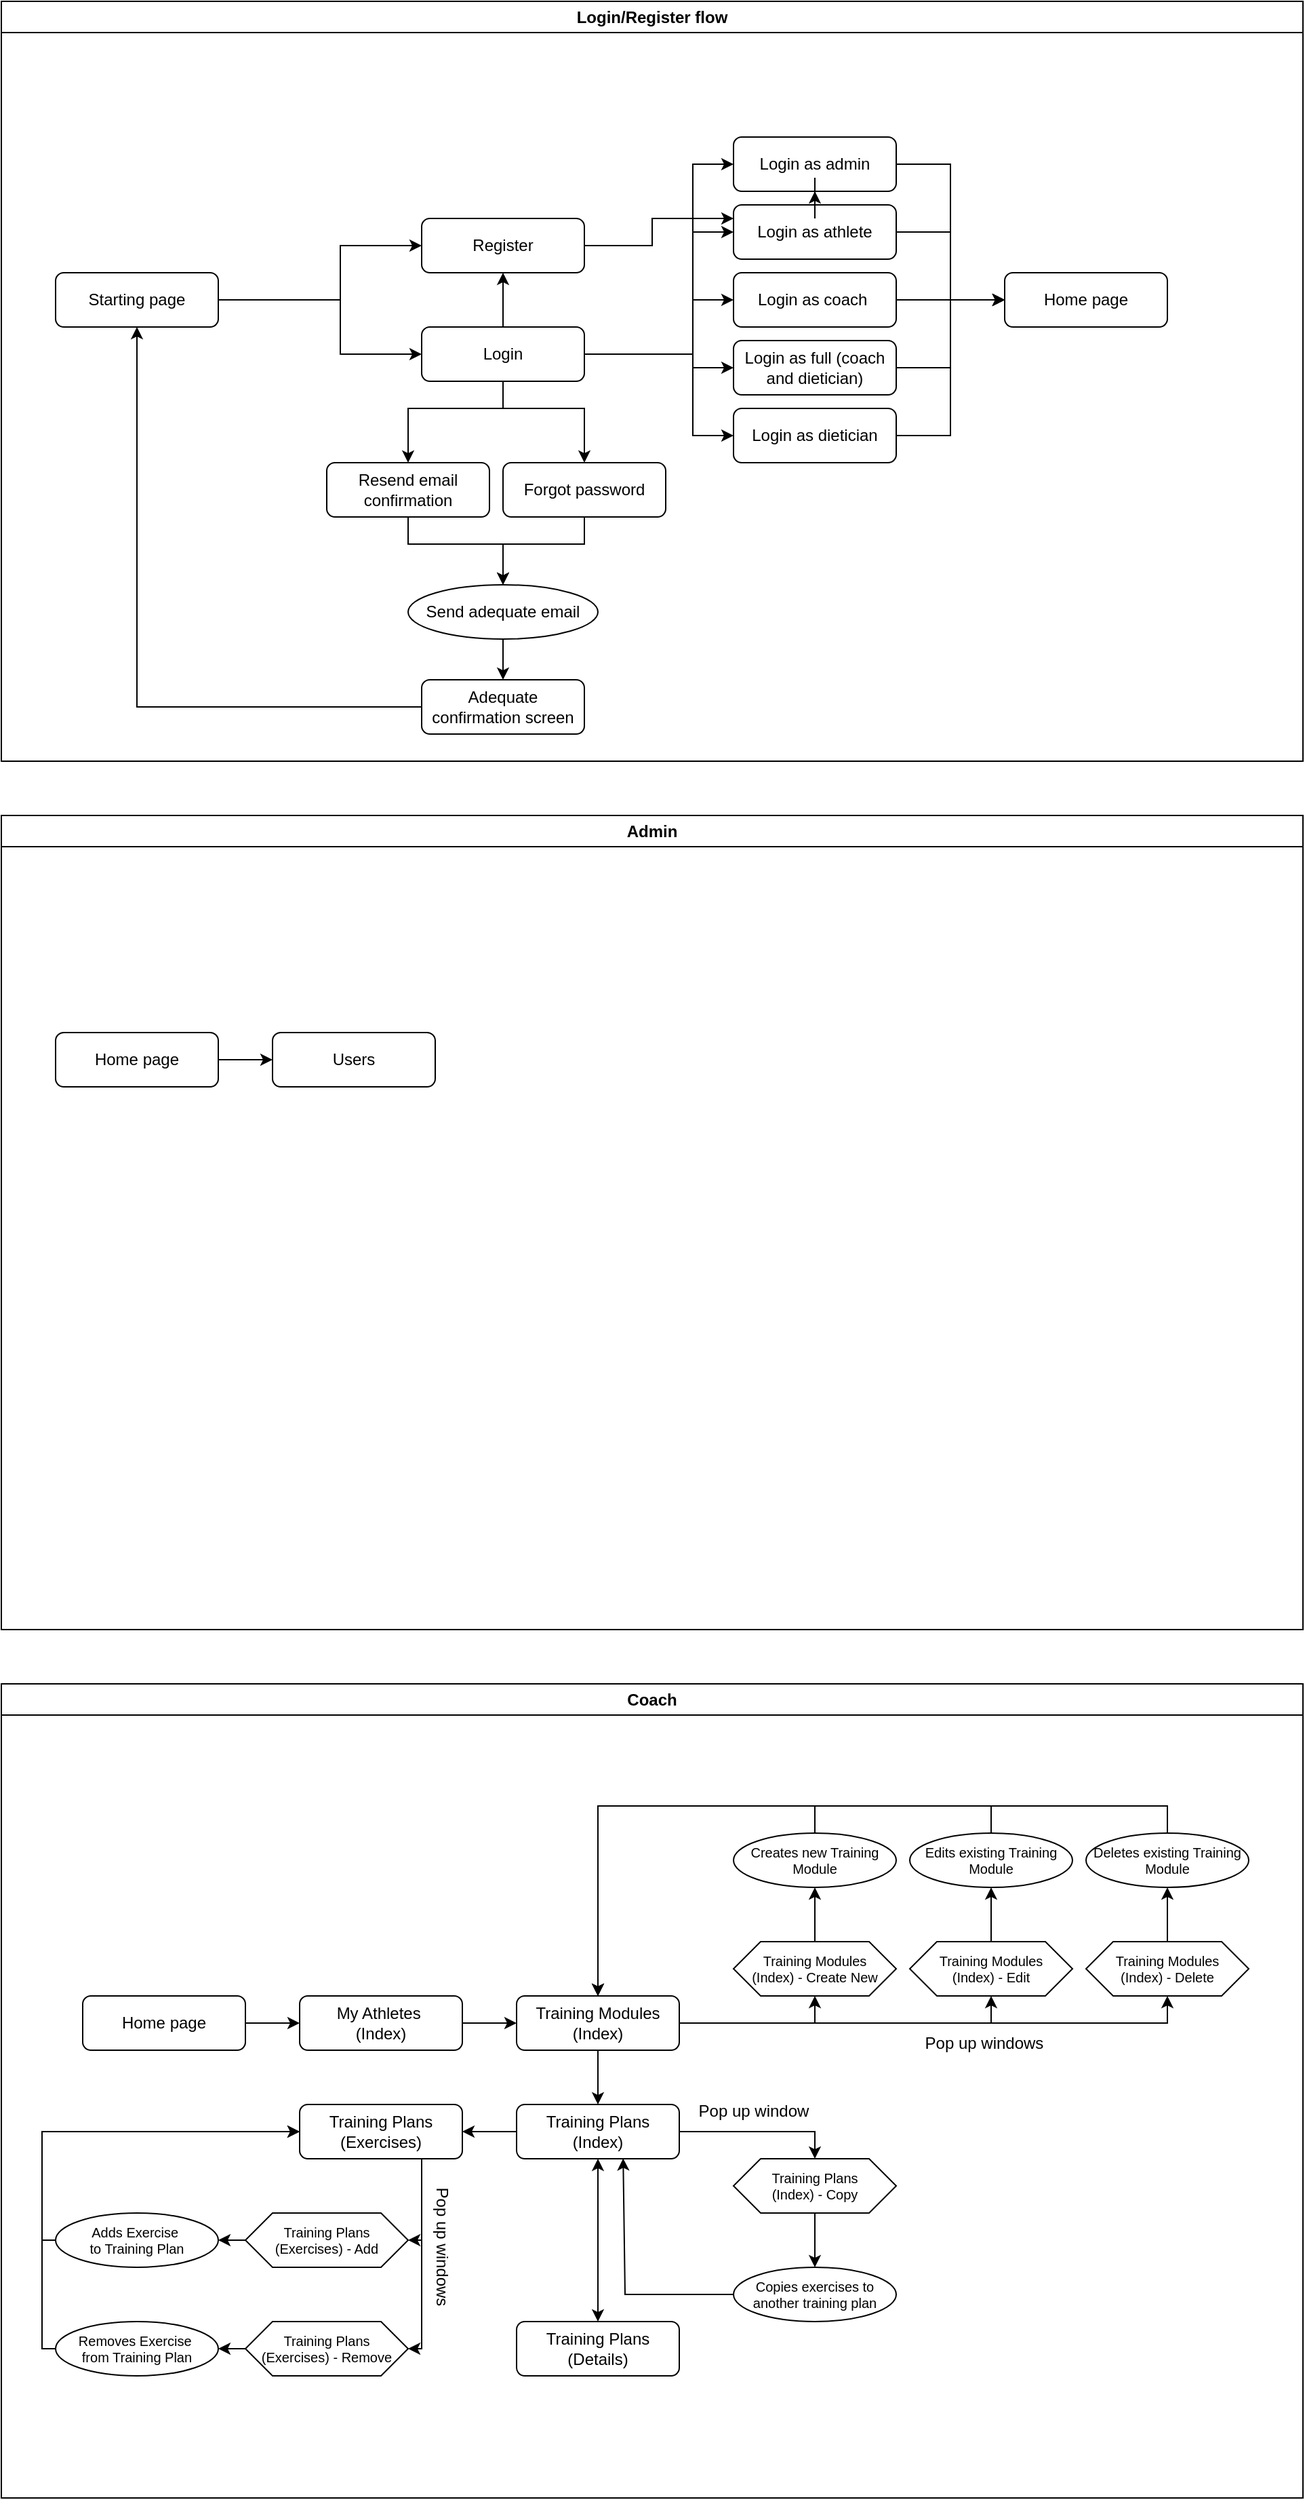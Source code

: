<mxfile version="24.7.16">
  <diagram name="Page-1" id="18QPKGjvQZBAcF_XZ2AR">
    <mxGraphModel dx="2097" dy="2842" grid="1" gridSize="10" guides="1" tooltips="1" connect="1" arrows="1" fold="1" page="1" pageScale="1" pageWidth="850" pageHeight="1100" math="0" shadow="0">
      <root>
        <mxCell id="0" />
        <mxCell id="1" parent="0" />
        <mxCell id="izD9zCOAXTGJAPc0Cjla-5" value="Login as coach&amp;nbsp;" style="rounded=1;whiteSpace=wrap;html=1;" parent="1" vertex="1">
          <mxGeometry x="380" y="-1240" width="120" height="40" as="geometry" />
        </mxCell>
        <mxCell id="izD9zCOAXTGJAPc0Cjla-11" value="" style="endArrow=classic;html=1;rounded=0;entryX=0;entryY=0.5;entryDx=0;entryDy=0;" parent="1" target="izD9zCOAXTGJAPc0Cjla-4" edge="1">
          <mxGeometry width="50" height="50" relative="1" as="geometry">
            <mxPoint x="270" y="-1180" as="sourcePoint" />
            <mxPoint x="390" y="-1200" as="targetPoint" />
            <Array as="points">
              <mxPoint x="350" y="-1180" />
              <mxPoint x="350" y="-1270" />
            </Array>
          </mxGeometry>
        </mxCell>
        <mxCell id="izD9zCOAXTGJAPc0Cjla-12" value="" style="endArrow=classic;html=1;rounded=0;entryX=0;entryY=0.5;entryDx=0;entryDy=0;exitX=1;exitY=0.5;exitDx=0;exitDy=0;" parent="1" source="izD9zCOAXTGJAPc0Cjla-2" target="izD9zCOAXTGJAPc0Cjla-5" edge="1">
          <mxGeometry width="50" height="50" relative="1" as="geometry">
            <mxPoint x="330" y="-1220" as="sourcePoint" />
            <mxPoint x="390" y="-1180" as="targetPoint" />
            <Array as="points">
              <mxPoint x="350" y="-1180" />
              <mxPoint x="350" y="-1220" />
            </Array>
          </mxGeometry>
        </mxCell>
        <mxCell id="izD9zCOAXTGJAPc0Cjla-22" value="Home page" style="rounded=1;whiteSpace=wrap;html=1;" parent="1" vertex="1">
          <mxGeometry x="580" y="-1240" width="120" height="40" as="geometry" />
        </mxCell>
        <mxCell id="izD9zCOAXTGJAPc0Cjla-23" value="" style="endArrow=classic;html=1;rounded=0;exitX=1;exitY=0.5;exitDx=0;exitDy=0;entryX=0;entryY=0.5;entryDx=0;entryDy=0;" parent="1" source="izD9zCOAXTGJAPc0Cjla-8" target="izD9zCOAXTGJAPc0Cjla-22" edge="1">
          <mxGeometry width="50" height="50" relative="1" as="geometry">
            <mxPoint x="560" y="-1280" as="sourcePoint" />
            <mxPoint x="610" y="-1330" as="targetPoint" />
            <Array as="points">
              <mxPoint x="540" y="-1320" />
              <mxPoint x="540" y="-1220" />
            </Array>
          </mxGeometry>
        </mxCell>
        <mxCell id="izD9zCOAXTGJAPc0Cjla-24" value="" style="endArrow=classic;html=1;rounded=0;exitX=1;exitY=0.5;exitDx=0;exitDy=0;entryX=0;entryY=0.5;entryDx=0;entryDy=0;" parent="1" source="izD9zCOAXTGJAPc0Cjla-4" target="izD9zCOAXTGJAPc0Cjla-22" edge="1">
          <mxGeometry width="50" height="50" relative="1" as="geometry">
            <mxPoint x="510" y="-1360" as="sourcePoint" />
            <mxPoint x="590" y="-1220" as="targetPoint" />
            <Array as="points">
              <mxPoint x="540" y="-1270" />
              <mxPoint x="540" y="-1220" />
            </Array>
          </mxGeometry>
        </mxCell>
        <mxCell id="izD9zCOAXTGJAPc0Cjla-25" value="" style="endArrow=classic;html=1;rounded=0;exitX=1;exitY=0.5;exitDx=0;exitDy=0;" parent="1" source="izD9zCOAXTGJAPc0Cjla-5" edge="1">
          <mxGeometry width="50" height="50" relative="1" as="geometry">
            <mxPoint x="510" y="-1290" as="sourcePoint" />
            <mxPoint x="580" y="-1220" as="targetPoint" />
            <Array as="points">
              <mxPoint x="540" y="-1220" />
            </Array>
          </mxGeometry>
        </mxCell>
        <mxCell id="izD9zCOAXTGJAPc0Cjla-26" value="" style="endArrow=classic;html=1;rounded=0;exitX=1;exitY=0.5;exitDx=0;exitDy=0;entryX=0;entryY=0.5;entryDx=0;entryDy=0;" parent="1" source="izD9zCOAXTGJAPc0Cjla-6" target="izD9zCOAXTGJAPc0Cjla-22" edge="1">
          <mxGeometry width="50" height="50" relative="1" as="geometry">
            <mxPoint x="580" y="-1110" as="sourcePoint" />
            <mxPoint x="630" y="-1160" as="targetPoint" />
            <Array as="points">
              <mxPoint x="540" y="-1170" />
              <mxPoint x="540" y="-1220" />
            </Array>
          </mxGeometry>
        </mxCell>
        <mxCell id="izD9zCOAXTGJAPc0Cjla-27" value="" style="endArrow=classic;html=1;rounded=0;exitX=1;exitY=0.5;exitDx=0;exitDy=0;entryX=0;entryY=0.5;entryDx=0;entryDy=0;" parent="1" source="izD9zCOAXTGJAPc0Cjla-7" target="izD9zCOAXTGJAPc0Cjla-22" edge="1">
          <mxGeometry width="50" height="50" relative="1" as="geometry">
            <mxPoint x="550" y="-1060" as="sourcePoint" />
            <mxPoint x="600" y="-1110" as="targetPoint" />
            <Array as="points">
              <mxPoint x="540" y="-1120" />
              <mxPoint x="540" y="-1220" />
            </Array>
          </mxGeometry>
        </mxCell>
        <mxCell id="izD9zCOAXTGJAPc0Cjla-31" value="Forgot password" style="rounded=1;whiteSpace=wrap;html=1;" parent="1" vertex="1">
          <mxGeometry x="210" y="-1100" width="120" height="40" as="geometry" />
        </mxCell>
        <mxCell id="izD9zCOAXTGJAPc0Cjla-33" value="Resend email confirmation" style="rounded=1;whiteSpace=wrap;html=1;" parent="1" vertex="1">
          <mxGeometry x="80" y="-1100" width="120" height="40" as="geometry" />
        </mxCell>
        <mxCell id="izD9zCOAXTGJAPc0Cjla-35" value="" style="endArrow=classic;html=1;rounded=0;exitX=0.5;exitY=1;exitDx=0;exitDy=0;entryX=0.5;entryY=0;entryDx=0;entryDy=0;" parent="1" source="izD9zCOAXTGJAPc0Cjla-2" target="izD9zCOAXTGJAPc0Cjla-31" edge="1">
          <mxGeometry width="50" height="50" relative="1" as="geometry">
            <mxPoint x="210" y="-1090" as="sourcePoint" />
            <mxPoint x="260" y="-1140" as="targetPoint" />
            <Array as="points">
              <mxPoint x="210" y="-1140" />
              <mxPoint x="270" y="-1140" />
            </Array>
          </mxGeometry>
        </mxCell>
        <mxCell id="izD9zCOAXTGJAPc0Cjla-36" value="" style="endArrow=classic;html=1;rounded=0;entryX=0.5;entryY=0;entryDx=0;entryDy=0;exitX=0.5;exitY=1;exitDx=0;exitDy=0;" parent="1" source="izD9zCOAXTGJAPc0Cjla-2" target="izD9zCOAXTGJAPc0Cjla-33" edge="1">
          <mxGeometry width="50" height="50" relative="1" as="geometry">
            <mxPoint x="240" y="-1170" as="sourcePoint" />
            <mxPoint x="210" y="-1160" as="targetPoint" />
            <Array as="points">
              <mxPoint x="210" y="-1140" />
              <mxPoint x="140" y="-1140" />
            </Array>
          </mxGeometry>
        </mxCell>
        <mxCell id="izD9zCOAXTGJAPc0Cjla-38" value="" style="endArrow=classic;html=1;rounded=0;exitX=0.5;exitY=1;exitDx=0;exitDy=0;entryX=0.5;entryY=0;entryDx=0;entryDy=0;" parent="1" source="izD9zCOAXTGJAPc0Cjla-31" target="izD9zCOAXTGJAPc0Cjla-43" edge="1">
          <mxGeometry width="50" height="50" relative="1" as="geometry">
            <mxPoint x="200" y="-1010" as="sourcePoint" />
            <mxPoint x="250" y="-1060" as="targetPoint" />
            <Array as="points">
              <mxPoint x="270" y="-1040" />
              <mxPoint x="210" y="-1040" />
            </Array>
          </mxGeometry>
        </mxCell>
        <mxCell id="izD9zCOAXTGJAPc0Cjla-39" value="" style="endArrow=classic;html=1;rounded=0;exitX=0.5;exitY=1;exitDx=0;exitDy=0;entryX=0.5;entryY=0;entryDx=0;entryDy=0;" parent="1" source="izD9zCOAXTGJAPc0Cjla-33" target="izD9zCOAXTGJAPc0Cjla-43" edge="1">
          <mxGeometry width="50" height="50" relative="1" as="geometry">
            <mxPoint x="70" y="-960" as="sourcePoint" />
            <mxPoint x="120" y="-1010" as="targetPoint" />
            <Array as="points">
              <mxPoint x="140" y="-1040" />
              <mxPoint x="210" y="-1040" />
            </Array>
          </mxGeometry>
        </mxCell>
        <mxCell id="izD9zCOAXTGJAPc0Cjla-41" value="Login/Register flow" style="swimlane;whiteSpace=wrap;html=1;" parent="1" vertex="1">
          <mxGeometry x="-160" y="-1440" width="960" height="560" as="geometry" />
        </mxCell>
        <mxCell id="izD9zCOAXTGJAPc0Cjla-43" value="Send adequate email" style="ellipse;whiteSpace=wrap;html=1;" parent="izD9zCOAXTGJAPc0Cjla-41" vertex="1">
          <mxGeometry x="300" y="430" width="140" height="40" as="geometry" />
        </mxCell>
        <mxCell id="izD9zCOAXTGJAPc0Cjla-37" value="Adequate confirmation screen" style="rounded=1;whiteSpace=wrap;html=1;" parent="izD9zCOAXTGJAPc0Cjla-41" vertex="1">
          <mxGeometry x="310" y="500" width="120" height="40" as="geometry" />
        </mxCell>
        <mxCell id="izD9zCOAXTGJAPc0Cjla-46" value="" style="endArrow=classic;html=1;rounded=0;exitX=0.5;exitY=1;exitDx=0;exitDy=0;entryX=0.5;entryY=0;entryDx=0;entryDy=0;" parent="izD9zCOAXTGJAPc0Cjla-41" source="izD9zCOAXTGJAPc0Cjla-43" target="izD9zCOAXTGJAPc0Cjla-37" edge="1">
          <mxGeometry width="50" height="50" relative="1" as="geometry">
            <mxPoint x="360" y="640" as="sourcePoint" />
            <mxPoint x="410" y="590" as="targetPoint" />
          </mxGeometry>
        </mxCell>
        <mxCell id="izD9zCOAXTGJAPc0Cjla-18" value="Starting page" style="rounded=1;whiteSpace=wrap;html=1;" parent="izD9zCOAXTGJAPc0Cjla-41" vertex="1">
          <mxGeometry x="40" y="200" width="120" height="40" as="geometry" />
        </mxCell>
        <mxCell id="izD9zCOAXTGJAPc0Cjla-40" value="" style="endArrow=classic;html=1;rounded=0;exitX=0;exitY=0.5;exitDx=0;exitDy=0;entryX=0.5;entryY=1;entryDx=0;entryDy=0;" parent="izD9zCOAXTGJAPc0Cjla-41" source="izD9zCOAXTGJAPc0Cjla-37" target="izD9zCOAXTGJAPc0Cjla-18" edge="1">
          <mxGeometry width="50" height="50" relative="1" as="geometry">
            <mxPoint x="170" y="500" as="sourcePoint" />
            <mxPoint x="220" y="450" as="targetPoint" />
            <Array as="points">
              <mxPoint x="100" y="520" />
            </Array>
          </mxGeometry>
        </mxCell>
        <mxCell id="izD9zCOAXTGJAPc0Cjla-17" value="Register" style="rounded=1;whiteSpace=wrap;html=1;" parent="izD9zCOAXTGJAPc0Cjla-41" vertex="1">
          <mxGeometry x="310" y="160" width="120" height="40" as="geometry" />
        </mxCell>
        <mxCell id="izD9zCOAXTGJAPc0Cjla-29" value="" style="endArrow=classic;html=1;rounded=0;entryX=0;entryY=0.5;entryDx=0;entryDy=0;exitX=1;exitY=0.5;exitDx=0;exitDy=0;" parent="izD9zCOAXTGJAPc0Cjla-41" source="izD9zCOAXTGJAPc0Cjla-18" target="izD9zCOAXTGJAPc0Cjla-17" edge="1">
          <mxGeometry width="50" height="50" relative="1" as="geometry">
            <mxPoint x="270" y="220" as="sourcePoint" />
            <mxPoint x="320" y="170" as="targetPoint" />
            <Array as="points">
              <mxPoint x="250" y="220" />
              <mxPoint x="250" y="180" />
            </Array>
          </mxGeometry>
        </mxCell>
        <mxCell id="izD9zCOAXTGJAPc0Cjla-2" value="Login" style="rounded=1;whiteSpace=wrap;html=1;" parent="izD9zCOAXTGJAPc0Cjla-41" vertex="1">
          <mxGeometry x="310" y="240" width="120" height="40" as="geometry" />
        </mxCell>
        <mxCell id="izD9zCOAXTGJAPc0Cjla-30" value="" style="endArrow=classic;html=1;rounded=0;entryX=0;entryY=0.5;entryDx=0;entryDy=0;exitX=1;exitY=0.5;exitDx=0;exitDy=0;" parent="izD9zCOAXTGJAPc0Cjla-41" source="izD9zCOAXTGJAPc0Cjla-18" target="izD9zCOAXTGJAPc0Cjla-2" edge="1">
          <mxGeometry width="50" height="50" relative="1" as="geometry">
            <mxPoint x="250" y="200" as="sourcePoint" />
            <mxPoint x="350" y="180" as="targetPoint" />
            <Array as="points">
              <mxPoint x="250" y="220" />
              <mxPoint x="250" y="260" />
            </Array>
          </mxGeometry>
        </mxCell>
        <mxCell id="izD9zCOAXTGJAPc0Cjla-34" value="" style="endArrow=classic;html=1;rounded=0;entryX=0.5;entryY=1;entryDx=0;entryDy=0;exitX=0.5;exitY=0;exitDx=0;exitDy=0;" parent="izD9zCOAXTGJAPc0Cjla-41" source="izD9zCOAXTGJAPc0Cjla-2" target="izD9zCOAXTGJAPc0Cjla-17" edge="1">
          <mxGeometry width="50" height="50" relative="1" as="geometry">
            <mxPoint x="340" y="360" as="sourcePoint" />
            <mxPoint x="390" y="310" as="targetPoint" />
          </mxGeometry>
        </mxCell>
        <mxCell id="izD9zCOAXTGJAPc0Cjla-4" value="Login as athlete" style="rounded=1;whiteSpace=wrap;html=1;" parent="izD9zCOAXTGJAPc0Cjla-41" vertex="1">
          <mxGeometry x="540" y="150" width="120" height="40" as="geometry" />
        </mxCell>
        <mxCell id="izD9zCOAXTGJAPc0Cjla-21" value="" style="endArrow=classic;html=1;rounded=0;exitX=1;exitY=0.5;exitDx=0;exitDy=0;entryX=0;entryY=0.25;entryDx=0;entryDy=0;" parent="izD9zCOAXTGJAPc0Cjla-41" source="izD9zCOAXTGJAPc0Cjla-17" target="izD9zCOAXTGJAPc0Cjla-4" edge="1">
          <mxGeometry width="50" height="50" relative="1" as="geometry">
            <mxPoint x="480" y="180" as="sourcePoint" />
            <mxPoint x="530" y="130" as="targetPoint" />
            <Array as="points">
              <mxPoint x="480" y="180" />
              <mxPoint x="480" y="160" />
            </Array>
          </mxGeometry>
        </mxCell>
        <mxCell id="izD9zCOAXTGJAPc0Cjla-8" value="Login as admin" style="rounded=1;whiteSpace=wrap;html=1;" parent="izD9zCOAXTGJAPc0Cjla-41" vertex="1">
          <mxGeometry x="540" y="100" width="120" height="40" as="geometry" />
        </mxCell>
        <mxCell id="izD9zCOAXTGJAPc0Cjla-16" value="" style="endArrow=classic;html=1;rounded=0;entryX=0;entryY=0.5;entryDx=0;entryDy=0;exitX=1;exitY=0.5;exitDx=0;exitDy=0;" parent="izD9zCOAXTGJAPc0Cjla-41" source="izD9zCOAXTGJAPc0Cjla-2" target="izD9zCOAXTGJAPc0Cjla-8" edge="1">
          <mxGeometry width="50" height="50" relative="1" as="geometry">
            <mxPoint x="470" y="210" as="sourcePoint" />
            <mxPoint x="440" y="310" as="targetPoint" />
            <Array as="points">
              <mxPoint x="510" y="260" />
              <mxPoint x="510" y="120" />
            </Array>
          </mxGeometry>
        </mxCell>
        <mxCell id="_VyMhvOsHdVWreHHS5qs-81" value="" style="edgeStyle=orthogonalEdgeStyle;rounded=0;orthogonalLoop=1;jettySize=auto;html=1;" edge="1" parent="izD9zCOAXTGJAPc0Cjla-41" source="izD9zCOAXTGJAPc0Cjla-4" target="izD9zCOAXTGJAPc0Cjla-8">
          <mxGeometry relative="1" as="geometry" />
        </mxCell>
        <mxCell id="izD9zCOAXTGJAPc0Cjla-6" value="Login as full (coach and dietician)" style="rounded=1;whiteSpace=wrap;html=1;" parent="izD9zCOAXTGJAPc0Cjla-41" vertex="1">
          <mxGeometry x="540" y="250" width="120" height="40" as="geometry" />
        </mxCell>
        <mxCell id="izD9zCOAXTGJAPc0Cjla-13" value="" style="endArrow=classic;html=1;rounded=0;entryX=0;entryY=0.5;entryDx=0;entryDy=0;exitX=1;exitY=0.5;exitDx=0;exitDy=0;" parent="izD9zCOAXTGJAPc0Cjla-41" source="izD9zCOAXTGJAPc0Cjla-2" target="izD9zCOAXTGJAPc0Cjla-6" edge="1">
          <mxGeometry width="50" height="50" relative="1" as="geometry">
            <mxPoint x="490" y="220" as="sourcePoint" />
            <mxPoint x="550" y="330" as="targetPoint" />
            <Array as="points">
              <mxPoint x="510" y="260" />
              <mxPoint x="510" y="270" />
            </Array>
          </mxGeometry>
        </mxCell>
        <mxCell id="izD9zCOAXTGJAPc0Cjla-7" value="Login as dietician" style="rounded=1;whiteSpace=wrap;html=1;" parent="izD9zCOAXTGJAPc0Cjla-41" vertex="1">
          <mxGeometry x="540" y="300" width="120" height="40" as="geometry" />
        </mxCell>
        <mxCell id="izD9zCOAXTGJAPc0Cjla-14" value="" style="endArrow=classic;html=1;rounded=0;entryX=0;entryY=0.5;entryDx=0;entryDy=0;exitX=1;exitY=0.5;exitDx=0;exitDy=0;" parent="izD9zCOAXTGJAPc0Cjla-41" source="izD9zCOAXTGJAPc0Cjla-2" target="izD9zCOAXTGJAPc0Cjla-7" edge="1">
          <mxGeometry width="50" height="50" relative="1" as="geometry">
            <mxPoint x="490" y="220" as="sourcePoint" />
            <mxPoint x="550" y="400" as="targetPoint" />
            <Array as="points">
              <mxPoint x="510" y="260" />
              <mxPoint x="510" y="320" />
            </Array>
          </mxGeometry>
        </mxCell>
        <mxCell id="_VyMhvOsHdVWreHHS5qs-5" value="Home page" style="rounded=1;whiteSpace=wrap;html=1;" vertex="1" parent="1">
          <mxGeometry x="-120" y="-680" width="120" height="40" as="geometry" />
        </mxCell>
        <mxCell id="_VyMhvOsHdVWreHHS5qs-6" value="Admin" style="swimlane;whiteSpace=wrap;html=1;" vertex="1" parent="1">
          <mxGeometry x="-160" y="-840" width="960" height="600" as="geometry" />
        </mxCell>
        <mxCell id="_VyMhvOsHdVWreHHS5qs-10" value="Users" style="rounded=1;whiteSpace=wrap;html=1;" vertex="1" parent="_VyMhvOsHdVWreHHS5qs-6">
          <mxGeometry x="200" y="160" width="120" height="40" as="geometry" />
        </mxCell>
        <mxCell id="_VyMhvOsHdVWreHHS5qs-16" value="Coach" style="swimlane;whiteSpace=wrap;html=1;" vertex="1" parent="1">
          <mxGeometry x="-160" y="-200" width="960" height="600" as="geometry" />
        </mxCell>
        <mxCell id="_VyMhvOsHdVWreHHS5qs-19" value="Home page" style="rounded=1;whiteSpace=wrap;html=1;" vertex="1" parent="_VyMhvOsHdVWreHHS5qs-16">
          <mxGeometry x="60" y="230" width="120" height="40" as="geometry" />
        </mxCell>
        <mxCell id="_VyMhvOsHdVWreHHS5qs-20" value="" style="endArrow=classic;html=1;rounded=0;exitX=1;exitY=0.5;exitDx=0;exitDy=0;entryX=0;entryY=0.5;entryDx=0;entryDy=0;" edge="1" parent="_VyMhvOsHdVWreHHS5qs-16" source="_VyMhvOsHdVWreHHS5qs-19" target="_VyMhvOsHdVWreHHS5qs-21">
          <mxGeometry width="50" height="50" relative="1" as="geometry">
            <mxPoint x="230" y="280" as="sourcePoint" />
            <mxPoint x="220" y="260" as="targetPoint" />
          </mxGeometry>
        </mxCell>
        <mxCell id="_VyMhvOsHdVWreHHS5qs-21" value="My Athletes&amp;nbsp;&lt;div&gt;(Index)&lt;/div&gt;" style="rounded=1;whiteSpace=wrap;html=1;" vertex="1" parent="_VyMhvOsHdVWreHHS5qs-16">
          <mxGeometry x="220" y="230" width="120" height="40" as="geometry" />
        </mxCell>
        <mxCell id="_VyMhvOsHdVWreHHS5qs-22" value="" style="endArrow=classic;html=1;rounded=0;exitX=1;exitY=0.5;exitDx=0;exitDy=0;entryX=0;entryY=0.5;entryDx=0;entryDy=0;" edge="1" parent="_VyMhvOsHdVWreHHS5qs-16" source="_VyMhvOsHdVWreHHS5qs-21" target="_VyMhvOsHdVWreHHS5qs-23">
          <mxGeometry width="50" height="50" relative="1" as="geometry">
            <mxPoint x="370" y="290" as="sourcePoint" />
            <mxPoint x="380" y="260" as="targetPoint" />
          </mxGeometry>
        </mxCell>
        <mxCell id="_VyMhvOsHdVWreHHS5qs-23" value="Training Modules&lt;br&gt;(Index)" style="rounded=1;whiteSpace=wrap;html=1;" vertex="1" parent="_VyMhvOsHdVWreHHS5qs-16">
          <mxGeometry x="380" y="230" width="120" height="40" as="geometry" />
        </mxCell>
        <mxCell id="_VyMhvOsHdVWreHHS5qs-24" value="Training Plans&lt;br&gt;(Index)" style="rounded=1;whiteSpace=wrap;html=1;" vertex="1" parent="_VyMhvOsHdVWreHHS5qs-16">
          <mxGeometry x="380" y="310" width="120" height="40" as="geometry" />
        </mxCell>
        <mxCell id="_VyMhvOsHdVWreHHS5qs-26" value="" style="endArrow=classic;html=1;rounded=0;exitX=0.5;exitY=1;exitDx=0;exitDy=0;entryX=0.5;entryY=0;entryDx=0;entryDy=0;" edge="1" parent="_VyMhvOsHdVWreHHS5qs-16" source="_VyMhvOsHdVWreHHS5qs-23" target="_VyMhvOsHdVWreHHS5qs-24">
          <mxGeometry width="50" height="50" relative="1" as="geometry">
            <mxPoint x="310" y="430" as="sourcePoint" />
            <mxPoint x="360" y="380" as="targetPoint" />
          </mxGeometry>
        </mxCell>
        <mxCell id="_VyMhvOsHdVWreHHS5qs-27" value="" style="endArrow=classic;html=1;rounded=0;exitX=1;exitY=0.5;exitDx=0;exitDy=0;entryX=0.5;entryY=1;entryDx=0;entryDy=0;" edge="1" parent="_VyMhvOsHdVWreHHS5qs-16" source="_VyMhvOsHdVWreHHS5qs-23">
          <mxGeometry width="50" height="50" relative="1" as="geometry">
            <mxPoint x="540" y="280" as="sourcePoint" />
            <mxPoint x="600" y="230" as="targetPoint" />
            <Array as="points">
              <mxPoint x="600" y="250" />
            </Array>
          </mxGeometry>
        </mxCell>
        <mxCell id="_VyMhvOsHdVWreHHS5qs-32" value="" style="endArrow=classic;html=1;rounded=0;exitX=1;exitY=0.5;exitDx=0;exitDy=0;entryX=0.5;entryY=1;entryDx=0;entryDy=0;" edge="1" parent="_VyMhvOsHdVWreHHS5qs-16" source="_VyMhvOsHdVWreHHS5qs-23">
          <mxGeometry width="50" height="50" relative="1" as="geometry">
            <mxPoint x="510" y="260" as="sourcePoint" />
            <mxPoint x="730" y="230" as="targetPoint" />
            <Array as="points">
              <mxPoint x="730" y="250" />
            </Array>
          </mxGeometry>
        </mxCell>
        <mxCell id="_VyMhvOsHdVWreHHS5qs-33" value="" style="endArrow=classic;html=1;rounded=0;exitX=1;exitY=0.5;exitDx=0;exitDy=0;entryX=0.5;entryY=1;entryDx=0;entryDy=0;" edge="1" parent="_VyMhvOsHdVWreHHS5qs-16" source="_VyMhvOsHdVWreHHS5qs-23">
          <mxGeometry width="50" height="50" relative="1" as="geometry">
            <mxPoint x="510" y="260" as="sourcePoint" />
            <mxPoint x="860" y="230" as="targetPoint" />
            <Array as="points">
              <mxPoint x="860" y="250" />
            </Array>
          </mxGeometry>
        </mxCell>
        <mxCell id="_VyMhvOsHdVWreHHS5qs-36" value="Pop up windows" style="text;html=1;align=center;verticalAlign=middle;whiteSpace=wrap;rounded=0;" vertex="1" parent="_VyMhvOsHdVWreHHS5qs-16">
          <mxGeometry x="660" y="250" width="130" height="30" as="geometry" />
        </mxCell>
        <mxCell id="_VyMhvOsHdVWreHHS5qs-38" value="" style="endArrow=classic;html=1;rounded=0;entryX=0.5;entryY=1;entryDx=0;entryDy=0;exitX=0.5;exitY=0;exitDx=0;exitDy=0;" edge="1" parent="_VyMhvOsHdVWreHHS5qs-16" target="_VyMhvOsHdVWreHHS5qs-39">
          <mxGeometry width="50" height="50" relative="1" as="geometry">
            <mxPoint x="600" y="190" as="sourcePoint" />
            <mxPoint x="590" y="290" as="targetPoint" />
          </mxGeometry>
        </mxCell>
        <mxCell id="_VyMhvOsHdVWreHHS5qs-39" value="Creates new Training Module" style="ellipse;whiteSpace=wrap;html=1;fontSize=10;" vertex="1" parent="_VyMhvOsHdVWreHHS5qs-16">
          <mxGeometry x="540" y="110" width="120" height="40" as="geometry" />
        </mxCell>
        <mxCell id="_VyMhvOsHdVWreHHS5qs-40" value="" style="endArrow=classic;html=1;rounded=0;exitX=0.5;exitY=0;exitDx=0;exitDy=0;entryX=0.5;entryY=1;entryDx=0;entryDy=0;" edge="1" parent="_VyMhvOsHdVWreHHS5qs-16" target="_VyMhvOsHdVWreHHS5qs-41">
          <mxGeometry width="50" height="50" relative="1" as="geometry">
            <mxPoint x="730" y="190" as="sourcePoint" />
            <mxPoint x="730" y="390" as="targetPoint" />
          </mxGeometry>
        </mxCell>
        <mxCell id="_VyMhvOsHdVWreHHS5qs-41" value="Edits existing Training Module" style="ellipse;whiteSpace=wrap;html=1;fontSize=10;" vertex="1" parent="_VyMhvOsHdVWreHHS5qs-16">
          <mxGeometry x="670" y="110" width="120" height="40" as="geometry" />
        </mxCell>
        <mxCell id="_VyMhvOsHdVWreHHS5qs-42" value="" style="endArrow=classic;html=1;rounded=0;exitX=0.5;exitY=0;exitDx=0;exitDy=0;entryX=0.5;entryY=1;entryDx=0;entryDy=0;" edge="1" parent="_VyMhvOsHdVWreHHS5qs-16" target="_VyMhvOsHdVWreHHS5qs-43">
          <mxGeometry width="50" height="50" relative="1" as="geometry">
            <mxPoint x="860" y="190" as="sourcePoint" />
            <mxPoint x="860" y="390" as="targetPoint" />
          </mxGeometry>
        </mxCell>
        <mxCell id="_VyMhvOsHdVWreHHS5qs-43" value="Deletes existing Training Module" style="ellipse;whiteSpace=wrap;html=1;fontSize=10;" vertex="1" parent="_VyMhvOsHdVWreHHS5qs-16">
          <mxGeometry x="800" y="110" width="120" height="40" as="geometry" />
        </mxCell>
        <mxCell id="_VyMhvOsHdVWreHHS5qs-44" value="" style="endArrow=classic;html=1;rounded=0;entryX=0.5;entryY=0;entryDx=0;entryDy=0;exitX=0.5;exitY=0;exitDx=0;exitDy=0;" edge="1" parent="_VyMhvOsHdVWreHHS5qs-16" source="_VyMhvOsHdVWreHHS5qs-39" target="_VyMhvOsHdVWreHHS5qs-23">
          <mxGeometry width="50" height="50" relative="1" as="geometry">
            <mxPoint x="600" y="70" as="sourcePoint" />
            <mxPoint x="490" y="110" as="targetPoint" />
            <Array as="points">
              <mxPoint x="600" y="90" />
              <mxPoint x="440" y="90" />
            </Array>
          </mxGeometry>
        </mxCell>
        <mxCell id="_VyMhvOsHdVWreHHS5qs-45" value="" style="endArrow=classic;html=1;rounded=0;entryX=0.5;entryY=0;entryDx=0;entryDy=0;exitX=0.5;exitY=0;exitDx=0;exitDy=0;" edge="1" parent="_VyMhvOsHdVWreHHS5qs-16" source="_VyMhvOsHdVWreHHS5qs-43" target="_VyMhvOsHdVWreHHS5qs-23">
          <mxGeometry width="50" height="50" relative="1" as="geometry">
            <mxPoint x="550" y="330" as="sourcePoint" />
            <mxPoint x="600" y="280" as="targetPoint" />
            <Array as="points">
              <mxPoint x="860" y="90" />
              <mxPoint x="440" y="90" />
            </Array>
          </mxGeometry>
        </mxCell>
        <mxCell id="_VyMhvOsHdVWreHHS5qs-46" value="" style="endArrow=classic;html=1;rounded=0;entryX=0.5;entryY=0;entryDx=0;entryDy=0;exitX=0.5;exitY=0;exitDx=0;exitDy=0;" edge="1" parent="_VyMhvOsHdVWreHHS5qs-16" source="_VyMhvOsHdVWreHHS5qs-41" target="_VyMhvOsHdVWreHHS5qs-23">
          <mxGeometry width="50" height="50" relative="1" as="geometry">
            <mxPoint x="570" y="350" as="sourcePoint" />
            <mxPoint x="620" y="300" as="targetPoint" />
            <Array as="points">
              <mxPoint x="730" y="90" />
              <mxPoint x="440" y="90" />
            </Array>
          </mxGeometry>
        </mxCell>
        <mxCell id="_VyMhvOsHdVWreHHS5qs-49" value="Training Plans&lt;br&gt;(Exercises)" style="rounded=1;whiteSpace=wrap;html=1;" vertex="1" parent="_VyMhvOsHdVWreHHS5qs-16">
          <mxGeometry x="220" y="310" width="120" height="40" as="geometry" />
        </mxCell>
        <mxCell id="_VyMhvOsHdVWreHHS5qs-50" value="Copies exercises to another training plan" style="ellipse;whiteSpace=wrap;html=1;fontSize=10;" vertex="1" parent="_VyMhvOsHdVWreHHS5qs-16">
          <mxGeometry x="540" y="430" width="120" height="40" as="geometry" />
        </mxCell>
        <mxCell id="_VyMhvOsHdVWreHHS5qs-52" value="" style="endArrow=classic;html=1;rounded=0;exitX=1;exitY=0.5;exitDx=0;exitDy=0;entryX=0.5;entryY=0;entryDx=0;entryDy=0;" edge="1" parent="_VyMhvOsHdVWreHHS5qs-16" source="_VyMhvOsHdVWreHHS5qs-24">
          <mxGeometry width="50" height="50" relative="1" as="geometry">
            <mxPoint x="550" y="370" as="sourcePoint" />
            <mxPoint x="600" y="350" as="targetPoint" />
            <Array as="points">
              <mxPoint x="600" y="330" />
            </Array>
          </mxGeometry>
        </mxCell>
        <mxCell id="_VyMhvOsHdVWreHHS5qs-54" value="Pop up window" style="text;html=1;align=center;verticalAlign=middle;whiteSpace=wrap;rounded=0;" vertex="1" parent="_VyMhvOsHdVWreHHS5qs-16">
          <mxGeometry x="490" y="300" width="130" height="30" as="geometry" />
        </mxCell>
        <mxCell id="_VyMhvOsHdVWreHHS5qs-55" value="" style="endArrow=classic;html=1;rounded=0;entryX=0.5;entryY=0;entryDx=0;entryDy=0;exitX=0.5;exitY=1;exitDx=0;exitDy=0;" edge="1" parent="_VyMhvOsHdVWreHHS5qs-16" target="_VyMhvOsHdVWreHHS5qs-50">
          <mxGeometry width="50" height="50" relative="1" as="geometry">
            <mxPoint x="600" y="390" as="sourcePoint" />
            <mxPoint x="510" y="400" as="targetPoint" />
          </mxGeometry>
        </mxCell>
        <mxCell id="_VyMhvOsHdVWreHHS5qs-57" value="" style="endArrow=classic;html=1;rounded=0;exitX=0;exitY=0.5;exitDx=0;exitDy=0;entryX=0.655;entryY=0.993;entryDx=0;entryDy=0;entryPerimeter=0;" edge="1" parent="_VyMhvOsHdVWreHHS5qs-16" source="_VyMhvOsHdVWreHHS5qs-50" target="_VyMhvOsHdVWreHHS5qs-24">
          <mxGeometry width="50" height="50" relative="1" as="geometry">
            <mxPoint x="460" y="470" as="sourcePoint" />
            <mxPoint x="510" y="420" as="targetPoint" />
            <Array as="points">
              <mxPoint x="460" y="450" />
            </Array>
          </mxGeometry>
        </mxCell>
        <mxCell id="_VyMhvOsHdVWreHHS5qs-58" value="" style="endArrow=classic;html=1;rounded=0;entryX=1;entryY=0.5;entryDx=0;entryDy=0;exitX=0;exitY=0.5;exitDx=0;exitDy=0;" edge="1" parent="_VyMhvOsHdVWreHHS5qs-16" source="_VyMhvOsHdVWreHHS5qs-24" target="_VyMhvOsHdVWreHHS5qs-49">
          <mxGeometry width="50" height="50" relative="1" as="geometry">
            <mxPoint x="270" y="470" as="sourcePoint" />
            <mxPoint x="320" y="420" as="targetPoint" />
          </mxGeometry>
        </mxCell>
        <mxCell id="_VyMhvOsHdVWreHHS5qs-60" value="Training Plans&lt;br&gt;(Details)" style="rounded=1;whiteSpace=wrap;html=1;" vertex="1" parent="_VyMhvOsHdVWreHHS5qs-16">
          <mxGeometry x="380" y="470" width="120" height="40" as="geometry" />
        </mxCell>
        <mxCell id="_VyMhvOsHdVWreHHS5qs-64" value="Training Modules&lt;br style=&quot;font-size: 10px;&quot;&gt;(Index) - Create New" style="shape=hexagon;perimeter=hexagonPerimeter2;whiteSpace=wrap;html=1;fixedSize=1;fontSize=10;" vertex="1" parent="_VyMhvOsHdVWreHHS5qs-16">
          <mxGeometry x="540" y="190" width="120" height="40" as="geometry" />
        </mxCell>
        <mxCell id="_VyMhvOsHdVWreHHS5qs-65" value="Training Modules&lt;br style=&quot;font-size: 10px;&quot;&gt;(Index) - Edit" style="shape=hexagon;perimeter=hexagonPerimeter2;whiteSpace=wrap;html=1;fixedSize=1;fontSize=10;" vertex="1" parent="_VyMhvOsHdVWreHHS5qs-16">
          <mxGeometry x="670" y="190" width="120" height="40" as="geometry" />
        </mxCell>
        <mxCell id="_VyMhvOsHdVWreHHS5qs-66" value="Training Modules&lt;br style=&quot;font-size: 10px;&quot;&gt;(Index) - Delete" style="shape=hexagon;perimeter=hexagonPerimeter2;whiteSpace=wrap;html=1;fixedSize=1;fontSize=10;" vertex="1" parent="_VyMhvOsHdVWreHHS5qs-16">
          <mxGeometry x="800" y="190" width="120" height="40" as="geometry" />
        </mxCell>
        <mxCell id="_VyMhvOsHdVWreHHS5qs-67" value="Training Plans&lt;br&gt;(Index) - Copy" style="shape=hexagon;perimeter=hexagonPerimeter2;whiteSpace=wrap;html=1;fixedSize=1;fontSize=10;" vertex="1" parent="_VyMhvOsHdVWreHHS5qs-16">
          <mxGeometry x="540" y="350" width="120" height="40" as="geometry" />
        </mxCell>
        <mxCell id="_VyMhvOsHdVWreHHS5qs-68" value="Training Plans&lt;br&gt;(Exercises) - Add" style="shape=hexagon;perimeter=hexagonPerimeter2;whiteSpace=wrap;html=1;fixedSize=1;fontSize=10;" vertex="1" parent="_VyMhvOsHdVWreHHS5qs-16">
          <mxGeometry x="180" y="390" width="120" height="40" as="geometry" />
        </mxCell>
        <mxCell id="_VyMhvOsHdVWreHHS5qs-69" value="Training Plans&lt;br&gt;(Exercises) - Remove" style="shape=hexagon;perimeter=hexagonPerimeter2;whiteSpace=wrap;html=1;fixedSize=1;fontSize=10;" vertex="1" parent="_VyMhvOsHdVWreHHS5qs-16">
          <mxGeometry x="180" y="470" width="120" height="40" as="geometry" />
        </mxCell>
        <mxCell id="_VyMhvOsHdVWreHHS5qs-70" value="" style="endArrow=classic;html=1;rounded=0;entryX=1;entryY=0.5;entryDx=0;entryDy=0;exitX=0.75;exitY=1;exitDx=0;exitDy=0;" edge="1" parent="_VyMhvOsHdVWreHHS5qs-16" source="_VyMhvOsHdVWreHHS5qs-49" target="_VyMhvOsHdVWreHHS5qs-68">
          <mxGeometry width="50" height="50" relative="1" as="geometry">
            <mxPoint x="310" y="460" as="sourcePoint" />
            <mxPoint x="360" y="410" as="targetPoint" />
            <Array as="points">
              <mxPoint x="310" y="410" />
            </Array>
          </mxGeometry>
        </mxCell>
        <mxCell id="_VyMhvOsHdVWreHHS5qs-71" value="" style="endArrow=classic;html=1;rounded=0;entryX=1;entryY=0.5;entryDx=0;entryDy=0;" edge="1" parent="_VyMhvOsHdVWreHHS5qs-16" target="_VyMhvOsHdVWreHHS5qs-69">
          <mxGeometry width="50" height="50" relative="1" as="geometry">
            <mxPoint x="310" y="350" as="sourcePoint" />
            <mxPoint x="310" y="420" as="targetPoint" />
            <Array as="points">
              <mxPoint x="310" y="490" />
            </Array>
          </mxGeometry>
        </mxCell>
        <mxCell id="_VyMhvOsHdVWreHHS5qs-72" value="Removes Exercise&amp;nbsp;&lt;br&gt;from Training Plan" style="ellipse;whiteSpace=wrap;html=1;fontSize=10;" vertex="1" parent="_VyMhvOsHdVWreHHS5qs-16">
          <mxGeometry x="40" y="470" width="120" height="40" as="geometry" />
        </mxCell>
        <mxCell id="_VyMhvOsHdVWreHHS5qs-73" value="Adds Exercise&amp;nbsp;&lt;br&gt;to Training Plan" style="ellipse;whiteSpace=wrap;html=1;fontSize=10;" vertex="1" parent="_VyMhvOsHdVWreHHS5qs-16">
          <mxGeometry x="40" y="390" width="120" height="40" as="geometry" />
        </mxCell>
        <mxCell id="_VyMhvOsHdVWreHHS5qs-74" value="" style="endArrow=classic;html=1;rounded=0;entryX=0;entryY=0.5;entryDx=0;entryDy=0;" edge="1" parent="_VyMhvOsHdVWreHHS5qs-16" target="_VyMhvOsHdVWreHHS5qs-49">
          <mxGeometry width="50" height="50" relative="1" as="geometry">
            <mxPoint x="40" y="410" as="sourcePoint" />
            <mxPoint x="180" y="330" as="targetPoint" />
            <Array as="points">
              <mxPoint x="30" y="410" />
              <mxPoint x="30" y="330" />
            </Array>
          </mxGeometry>
        </mxCell>
        <mxCell id="_VyMhvOsHdVWreHHS5qs-75" value="" style="endArrow=classic;html=1;rounded=0;exitX=0;exitY=0.5;exitDx=0;exitDy=0;" edge="1" parent="_VyMhvOsHdVWreHHS5qs-16" source="_VyMhvOsHdVWreHHS5qs-72">
          <mxGeometry width="50" height="50" relative="1" as="geometry">
            <mxPoint x="50" y="420" as="sourcePoint" />
            <mxPoint x="220" y="330" as="targetPoint" />
            <Array as="points">
              <mxPoint x="30" y="490" />
              <mxPoint x="30" y="330" />
            </Array>
          </mxGeometry>
        </mxCell>
        <mxCell id="_VyMhvOsHdVWreHHS5qs-76" value="" style="endArrow=classic;html=1;rounded=0;entryX=1;entryY=0.5;entryDx=0;entryDy=0;exitX=0;exitY=0.5;exitDx=0;exitDy=0;" edge="1" parent="_VyMhvOsHdVWreHHS5qs-16" source="_VyMhvOsHdVWreHHS5qs-69" target="_VyMhvOsHdVWreHHS5qs-72">
          <mxGeometry width="50" height="50" relative="1" as="geometry">
            <mxPoint x="180" y="590" as="sourcePoint" />
            <mxPoint x="230" y="540" as="targetPoint" />
          </mxGeometry>
        </mxCell>
        <mxCell id="_VyMhvOsHdVWreHHS5qs-77" value="" style="endArrow=classic;html=1;rounded=0;entryX=1;entryY=0.5;entryDx=0;entryDy=0;exitX=0;exitY=0.5;exitDx=0;exitDy=0;" edge="1" parent="_VyMhvOsHdVWreHHS5qs-16" source="_VyMhvOsHdVWreHHS5qs-68" target="_VyMhvOsHdVWreHHS5qs-73">
          <mxGeometry width="50" height="50" relative="1" as="geometry">
            <mxPoint x="130" y="490" as="sourcePoint" />
            <mxPoint x="180" y="440" as="targetPoint" />
          </mxGeometry>
        </mxCell>
        <mxCell id="_VyMhvOsHdVWreHHS5qs-78" value="" style="endArrow=classic;startArrow=classic;html=1;rounded=0;entryX=0.5;entryY=1;entryDx=0;entryDy=0;exitX=0.5;exitY=0;exitDx=0;exitDy=0;" edge="1" parent="_VyMhvOsHdVWreHHS5qs-16" source="_VyMhvOsHdVWreHHS5qs-60" target="_VyMhvOsHdVWreHHS5qs-24">
          <mxGeometry width="50" height="50" relative="1" as="geometry">
            <mxPoint x="410" y="460" as="sourcePoint" />
            <mxPoint x="460" y="410" as="targetPoint" />
          </mxGeometry>
        </mxCell>
        <mxCell id="_VyMhvOsHdVWreHHS5qs-79" value="Pop up windows" style="text;html=1;align=center;verticalAlign=middle;whiteSpace=wrap;rounded=0;rotation=90;" vertex="1" parent="_VyMhvOsHdVWreHHS5qs-16">
          <mxGeometry x="260" y="400" width="130" height="30" as="geometry" />
        </mxCell>
        <mxCell id="_VyMhvOsHdVWreHHS5qs-15" value="" style="endArrow=classic;html=1;rounded=0;entryX=0;entryY=0.5;entryDx=0;entryDy=0;exitX=1;exitY=0.5;exitDx=0;exitDy=0;" edge="1" parent="1" source="_VyMhvOsHdVWreHHS5qs-5" target="_VyMhvOsHdVWreHHS5qs-10">
          <mxGeometry width="50" height="50" relative="1" as="geometry">
            <mxPoint y="-670" as="sourcePoint" />
            <mxPoint x="60" y="-600" as="targetPoint" />
          </mxGeometry>
        </mxCell>
      </root>
    </mxGraphModel>
  </diagram>
</mxfile>
